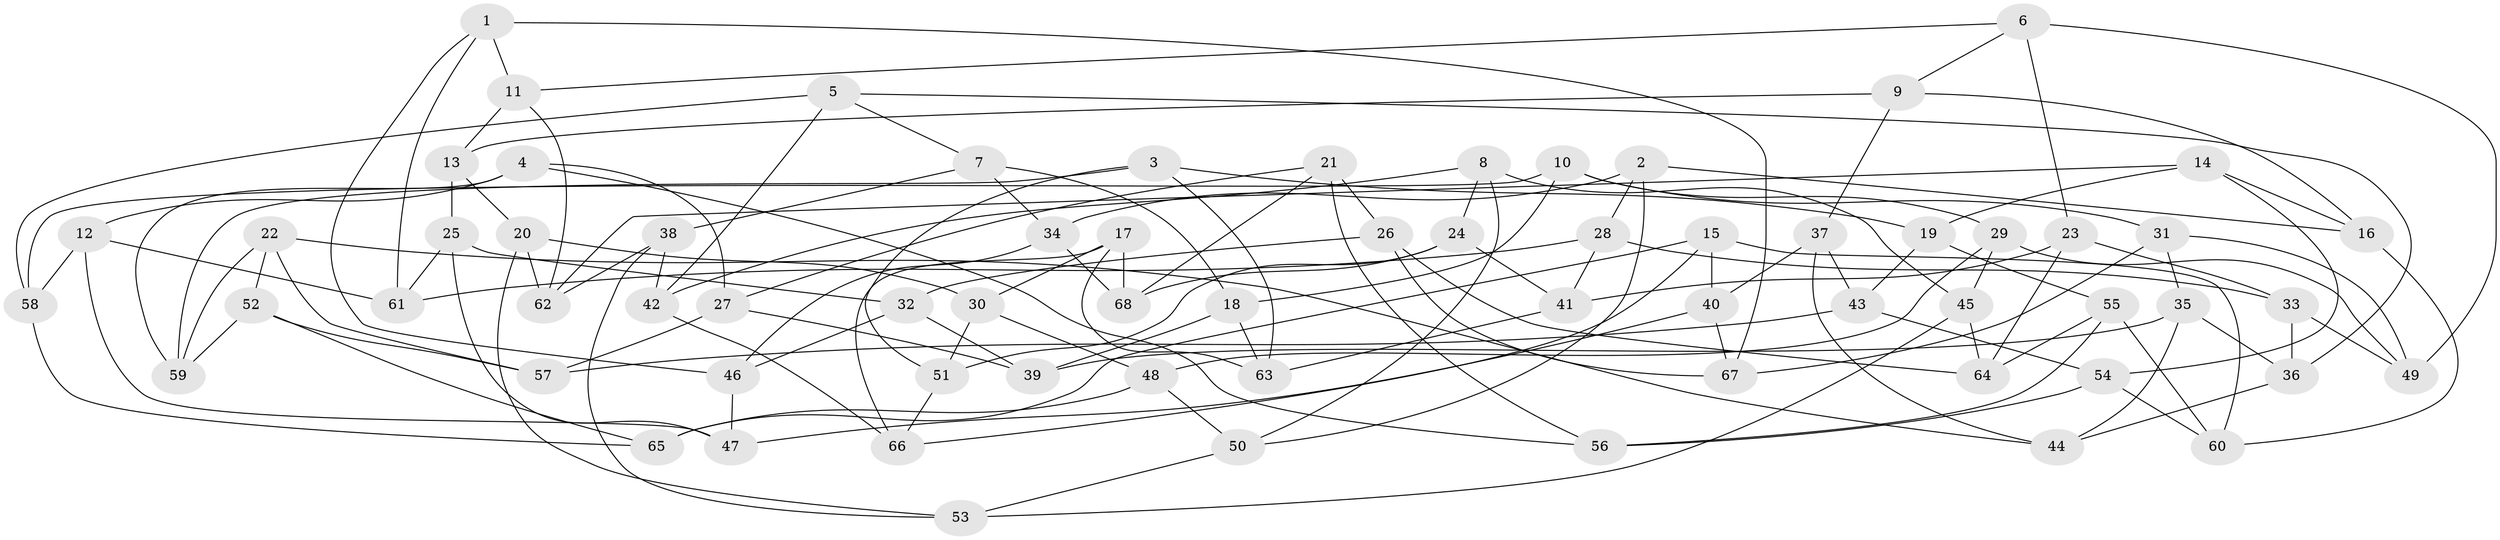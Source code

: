 // coarse degree distribution, {4: 0.5319148936170213, 6: 0.3829787234042553, 5: 0.06382978723404255, 3: 0.02127659574468085}
// Generated by graph-tools (version 1.1) at 2025/52/02/27/25 19:52:28]
// undirected, 68 vertices, 136 edges
graph export_dot {
graph [start="1"]
  node [color=gray90,style=filled];
  1;
  2;
  3;
  4;
  5;
  6;
  7;
  8;
  9;
  10;
  11;
  12;
  13;
  14;
  15;
  16;
  17;
  18;
  19;
  20;
  21;
  22;
  23;
  24;
  25;
  26;
  27;
  28;
  29;
  30;
  31;
  32;
  33;
  34;
  35;
  36;
  37;
  38;
  39;
  40;
  41;
  42;
  43;
  44;
  45;
  46;
  47;
  48;
  49;
  50;
  51;
  52;
  53;
  54;
  55;
  56;
  57;
  58;
  59;
  60;
  61;
  62;
  63;
  64;
  65;
  66;
  67;
  68;
  1 -- 11;
  1 -- 61;
  1 -- 67;
  1 -- 46;
  2 -- 34;
  2 -- 28;
  2 -- 50;
  2 -- 16;
  3 -- 51;
  3 -- 59;
  3 -- 19;
  3 -- 63;
  4 -- 12;
  4 -- 27;
  4 -- 56;
  4 -- 59;
  5 -- 58;
  5 -- 7;
  5 -- 36;
  5 -- 42;
  6 -- 49;
  6 -- 9;
  6 -- 23;
  6 -- 11;
  7 -- 18;
  7 -- 34;
  7 -- 38;
  8 -- 24;
  8 -- 45;
  8 -- 50;
  8 -- 42;
  9 -- 13;
  9 -- 16;
  9 -- 37;
  10 -- 58;
  10 -- 29;
  10 -- 18;
  10 -- 31;
  11 -- 13;
  11 -- 62;
  12 -- 47;
  12 -- 58;
  12 -- 61;
  13 -- 20;
  13 -- 25;
  14 -- 16;
  14 -- 19;
  14 -- 54;
  14 -- 62;
  15 -- 40;
  15 -- 60;
  15 -- 65;
  15 -- 66;
  16 -- 60;
  17 -- 30;
  17 -- 68;
  17 -- 63;
  17 -- 66;
  18 -- 39;
  18 -- 63;
  19 -- 55;
  19 -- 43;
  20 -- 62;
  20 -- 53;
  20 -- 30;
  21 -- 26;
  21 -- 68;
  21 -- 56;
  21 -- 27;
  22 -- 59;
  22 -- 57;
  22 -- 44;
  22 -- 52;
  23 -- 33;
  23 -- 64;
  23 -- 41;
  24 -- 51;
  24 -- 68;
  24 -- 41;
  25 -- 47;
  25 -- 61;
  25 -- 32;
  26 -- 64;
  26 -- 32;
  26 -- 67;
  27 -- 57;
  27 -- 39;
  28 -- 33;
  28 -- 61;
  28 -- 41;
  29 -- 45;
  29 -- 48;
  29 -- 49;
  30 -- 48;
  30 -- 51;
  31 -- 35;
  31 -- 49;
  31 -- 67;
  32 -- 46;
  32 -- 39;
  33 -- 36;
  33 -- 49;
  34 -- 46;
  34 -- 68;
  35 -- 39;
  35 -- 44;
  35 -- 36;
  36 -- 44;
  37 -- 44;
  37 -- 40;
  37 -- 43;
  38 -- 53;
  38 -- 42;
  38 -- 62;
  40 -- 67;
  40 -- 47;
  41 -- 63;
  42 -- 66;
  43 -- 57;
  43 -- 54;
  45 -- 53;
  45 -- 64;
  46 -- 47;
  48 -- 65;
  48 -- 50;
  50 -- 53;
  51 -- 66;
  52 -- 59;
  52 -- 57;
  52 -- 65;
  54 -- 60;
  54 -- 56;
  55 -- 56;
  55 -- 60;
  55 -- 64;
  58 -- 65;
}
